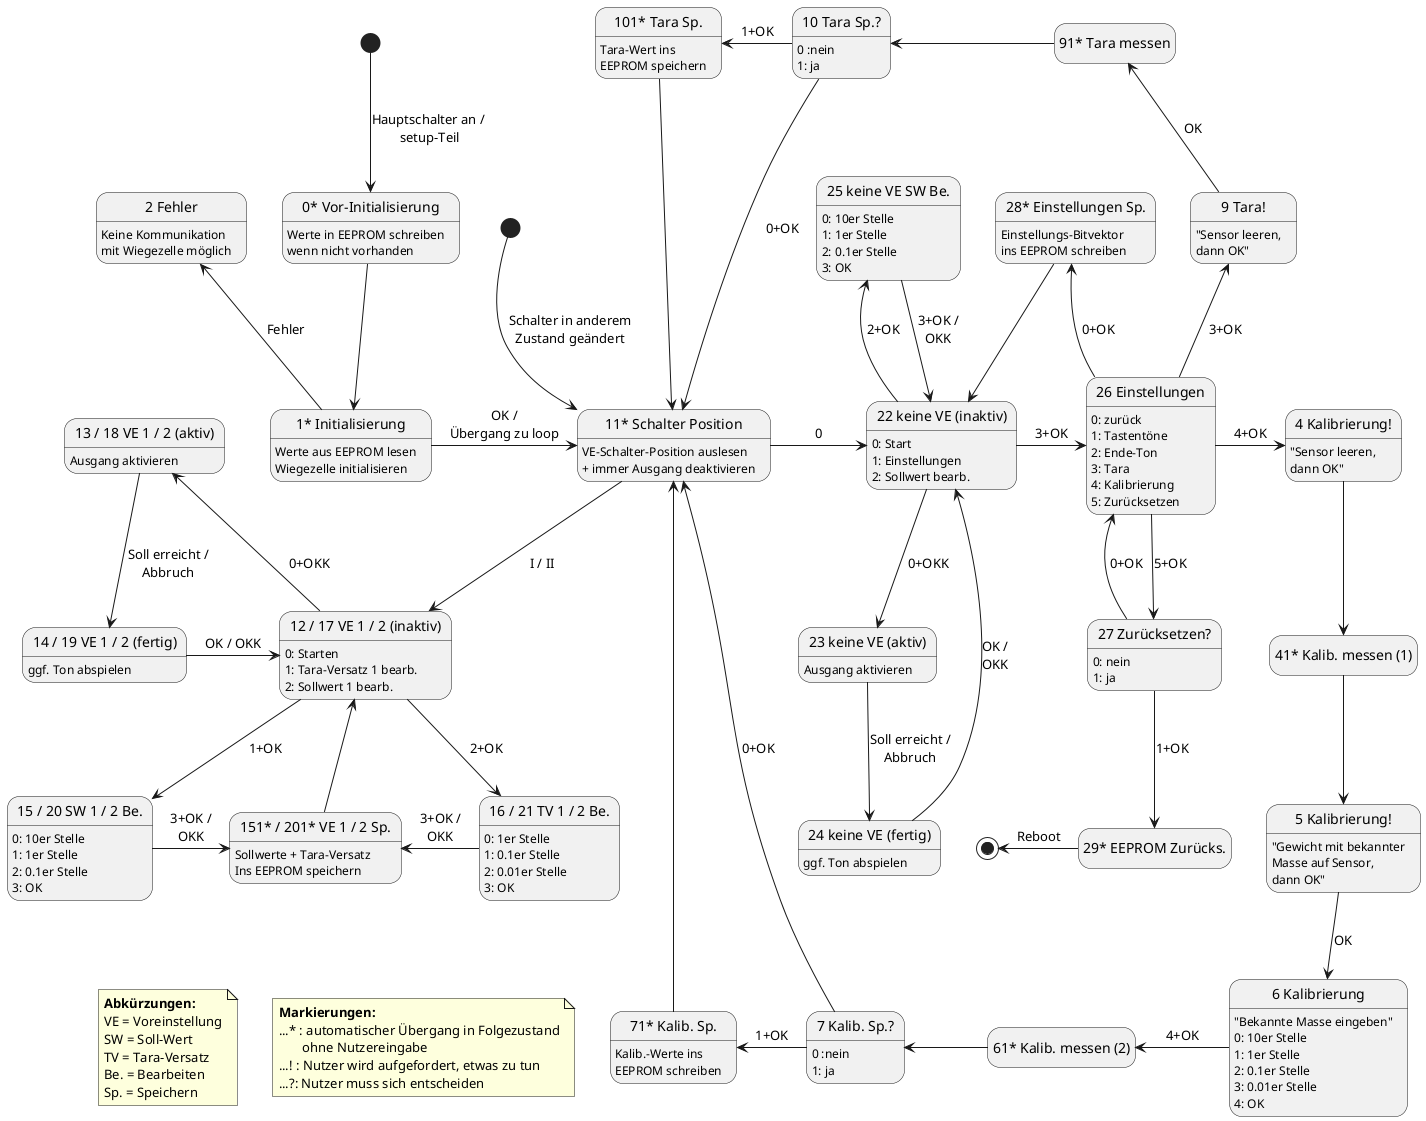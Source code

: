 @startuml
hide empty description

' legend top left
' <b>Abkürzungen:</b>
' VE = Voreinstellung
' SW = Soll-Wert
' TV = Tara-Versatz
' Be. = Bearbeiten
' Sp. = Speichern
' end legend

'state S as "Zustandsdiagramm Weight-O-Matic"
'S --> s2


[*] --> s0 : Hauptschalter an /\n setup-Teil
state s0 as "0* Vor-Initialisierung" : Werte in EEPROM schreiben\nwenn nicht vorhanden
s0 --> s1

state s1 as "1* Initialisierung" : Werte aus EEPROM lesen\nWiegezelle initialisieren
s1 -u-> s2 : Fehler
s1 -r> s11 : OK /\nÜbergang zu loop

state s2 as "2 Fehler" : Keine Kommunikation\nmit Wiegezelle möglich

state s11_N <<start>>
s11_N --> s11 : Schalter in anderem\nZustand geändert
state s11 as "11* Schalter Position" : VE-Schalter-Position auslesen\n+ immer Ausgang deaktivieren
s11 --> s12_17 : I / II
s11 -> s22 : 0

state s12_17 as "12 / 17 VE 1 / 2 (inaktiv)" : 0: Starten\n1: Tara-Versatz 1 bearb.\n2: Sollwert 1 bearb.
s12_17 -l-> s13_18 : 0+OKK
s12_17 --> s15_20 : 1+OK
s12_17 --> s16_21 : 2+OK

state s13_18 as "13 / 18 VE 1 / 2 (aktiv)" : Ausgang aktivieren
s13_18 --> s14_19 : Soll erreicht /\nAbbruch
state s14_19 as "14 / 19 VE 1 / 2 (fertig)" : ggf. Ton abspielen
s14_19 -> s12_17 : OK / OKK

state s15_20 as "15 / 20 SW 1 / 2 Be." : 0: 10er Stelle\n1: 1er Stelle\n2: 0.1er Stelle\n3: OK
s15_20 -> s151_201 : 3+OK /\nOKK
state s16_21 as "16 / 21 TV 1 / 2 Be." : 0: 1er Stelle\n1: 0.1er Stelle\n2: 0.01er Stelle\n3: OK
s16_21 -l> s151_201 : 3+OK /\nOKK
state s151_201 as "151* / 201* VE 1 / 2 Sp." : Sollwerte + Tara-Versatz\nIns EEPROM speichern
s151_201 -up-> s12_17

state s22 as "22 keine VE (inaktiv)" : 0: Start\n1: Einstellungen\n2: Sollwert bearb.
s22 --> s23 : 0+OKK
s22 -u-> s25 : 2+OK
s22 -> s26 : 3+OK
state s23 as "23 keine VE (aktiv)" : Ausgang aktivieren
s23 --> s24 : Soll erreicht /\nAbbruch
state s24 as "24 keine VE (fertig)" : ggf. Ton abspielen
s24 --> s22 : OK /\nOKK
state s25 as "25 keine VE SW Be." : 0: 10er Stelle\n1: 1er Stelle\n2: 0.1er Stelle\n3: OK
s25 -> s22 : 3+OK /\nOKK

state s26 as "26 Einstellungen" : 0: zurück\n1: Tastentöne\n2: Ende-Ton\n3: Tara\n4: Kalibrierung\n5: Zurücksetzen
s26 -u-> s28 : 0+OK
's26 -> s26 : 1/2+OK
s26 -u-> s9 : 3+OK
s26 -> s4 : 4+OK
s26 --> s27 : 5+OK
state s28 as "28* Einstellungen Sp." : Einstellungs-Bitvektor\nins EEPROM schreiben
s28 --> s22

state s27 as "27 Zurücksetzen?" : 0: nein\n1: ja
s27 --> s26 : 0+OK
s27 --> s29 : 1+OK
state s29 as "29* EEPROM Zurücks."
s29 -l-> [*] : Reboot

state s9 as "9 Tara!" : "Sensor leeren,\ndann OK"
s9 -u-> s91 : OK
state s91 as "91* Tara messen"
s91 -l-> s10
state s10 as "10 Tara Sp.?" : 0 :nein\n1: ja
s10 -l-> s101 : 1+OK
s10 --> s11 : 0+OK
state s101 as "101* Tara Sp." : Tara-Wert ins\nEEPROM speichern
s101 ---> s11

state s4 as "4 Kalibrierung!" : "Sensor leeren,\ndann OK"
s4 --> s41
state s41 as "41* Kalib. messen (1)"
s41 --> s5
state s5 as "5 Kalibrierung!" : "Gewicht mit bekannter\nMasse auf Sensor,\ndann OK"
s5 --> s6 : OK
state s6 as "6 Kalibrierung" : "Bekannte Masse eingeben"\n0: 10er Stelle\n1: 1er Stelle\n2: 0.1er Stelle\n3: 0.01er Stelle\n4: OK
s6 -l-> s61 : 4+OK
state s61 as "61* Kalib. messen (2)"
s61 -l-> s7
state s7 as "7 Kalib. Sp.?" : 0 :nein\n1: ja
s7 -u---> s11 : 0+OK
s7 -l-> s71 : 1+OK
state s71 as "71* Kalib. Sp." : Kalib.-Werte ins\nEEPROM schreiben
s71 -u---> s11

note "<b>Abkürzungen:</b>\nVE = Voreinstellung\nSW = Soll-Wert\nTV = Tara-Versatz\nBe. = Bearbeiten\nSp. = Speichern" as N1
note "<b>Markierungen:</b>\n...* : automatischer Übergang in Folgezustand\n       ohne Nutzereingabe\n...! : Nutzer wird aufgefordert, etwas zu tun\n...?: Nutzer muss sich entscheiden" as N2
N1 -[hidden]> N2
N2 -[hidden]> s71

@enduml